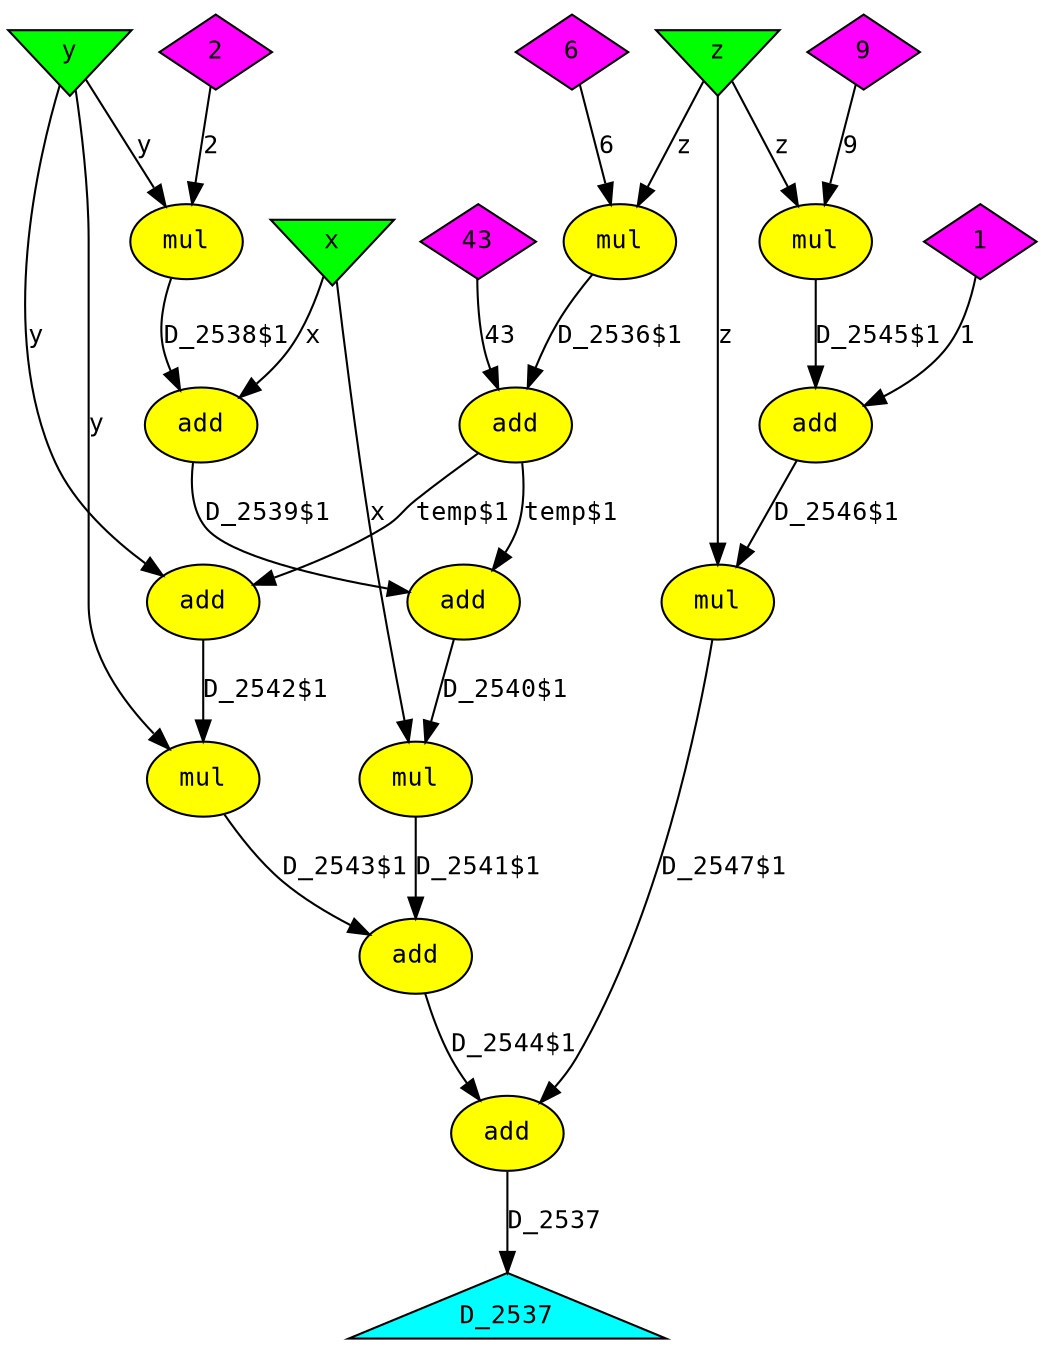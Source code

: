 digraph foo
{
  graph [rankdir="TB", nodesep = "0.175"];
  node [fontname="Courier", fontsize="12", style="filled"];
  edge [fontname="Courier", fontsize="12"];

  D_2537  [label="D_2537", ntype="outvar", argix="0", dataspec="s32", bb="-1", shape="triangle", fillcolor="cyan"];
  add_1  [label="add", ntype="operation", argix="-1", dataspec="na", bb="1", shape="ellipse", fillcolor="yellow"];
  add_10  [label="add", ntype="operation", argix="-1", dataspec="na", bb="1", shape="ellipse", fillcolor="yellow"];
  add_12  [label="add", ntype="operation", argix="-1", dataspec="na", bb="1", shape="ellipse", fillcolor="yellow"];
  add_3  [label="add", ntype="operation", argix="-1", dataspec="na", bb="1", shape="ellipse", fillcolor="yellow"];
  add_4  [label="add", ntype="operation", argix="-1", dataspec="na", bb="1", shape="ellipse", fillcolor="yellow"];
  add_6  [label="add", ntype="operation", argix="-1", dataspec="na", bb="1", shape="ellipse", fillcolor="yellow"];
  add_8  [label="add", ntype="operation", argix="-1", dataspec="na", bb="1", shape="ellipse", fillcolor="yellow"];
  cnst1  [label="1", ntype="constant", argix="-1", dataspec="s32", bb="-1", shape="diamond", fillcolor="magenta"];
  cnst2  [label="2", ntype="constant", argix="-1", dataspec="s32", bb="-1", shape="diamond", fillcolor="magenta"];
  cnst43  [label="43", ntype="constant", argix="-1", dataspec="s32", bb="-1", shape="diamond", fillcolor="magenta"];
  cnst6  [label="6", ntype="constant", argix="-1", dataspec="s32", bb="-1", shape="diamond", fillcolor="magenta"];
  cnst9  [label="9", ntype="constant", argix="-1", dataspec="s32", bb="-1", shape="diamond", fillcolor="magenta"];
  mul_0  [label="mul", ntype="operation", argix="-1", dataspec="na", bb="1", shape="ellipse", fillcolor="yellow"];
  mul_11  [label="mul", ntype="operation", argix="-1", dataspec="na", bb="1", shape="ellipse", fillcolor="yellow"];
  mul_2  [label="mul", ntype="operation", argix="-1", dataspec="na", bb="1", shape="ellipse", fillcolor="yellow"];
  mul_5  [label="mul", ntype="operation", argix="-1", dataspec="na", bb="1", shape="ellipse", fillcolor="yellow"];
  mul_7  [label="mul", ntype="operation", argix="-1", dataspec="na", bb="1", shape="ellipse", fillcolor="yellow"];
  mul_9  [label="mul", ntype="operation", argix="-1", dataspec="na", bb="1", shape="ellipse", fillcolor="yellow"];
  x  [label="x", ntype="invar", argix="0", dataspec="s32", bb="-1", shape="invtriangle", fillcolor="green"];
  y  [label="y", ntype="invar", argix="1", dataspec="s32", bb="-1", shape="invtriangle", fillcolor="green"];
  z  [label="z", ntype="invar", argix="2", dataspec="s32", bb="-1", shape="invtriangle", fillcolor="green"];

  add_10 -> mul_11  [label="D_2546$1", etype="D", vtype="localvar", order="1", argix="-1", dataspec="s32"];
  add_12 -> D_2537  [label="D_2537", etype="D", vtype="outarg", order="1", argix="-1", dataspec="s32"];
  add_1 -> add_4  [label="temp$1", etype="D", vtype="localvar", order="2", argix="-1", dataspec="s32"];
  add_1 -> add_6  [label="temp$1", etype="D", vtype="localvar", order="2", argix="-1", dataspec="s32"];
  add_3 -> add_4  [label="D_2539$1", etype="D", vtype="localvar", order="1", argix="-1", dataspec="s32"];
  add_4 -> mul_5  [label="D_2540$1", etype="D", vtype="localvar", order="1", argix="-1", dataspec="s32"];
  add_6 -> mul_7  [label="D_2542$1", etype="D", vtype="localvar", order="1", argix="-1", dataspec="s32"];
  add_8 -> add_12  [label="D_2544$1", etype="D", vtype="localvar", order="1", argix="-1", dataspec="s32"];
  cnst1 -> add_10  [label="1", etype="D", vtype="globalvar", order="2", argix="-1", dataspec="s32"];
  cnst2 -> mul_2  [label="2", etype="D", vtype="globalvar", order="2", argix="-1", dataspec="s32"];
  cnst43 -> add_1  [label="43", etype="D", vtype="globalvar", order="2", argix="-1", dataspec="s32"];
  cnst6 -> mul_0  [label="6", etype="D", vtype="globalvar", order="2", argix="-1", dataspec="s32"];
  cnst9 -> mul_9  [label="9", etype="D", vtype="globalvar", order="2", argix="-1", dataspec="s32"];
  mul_0 -> add_1  [label="D_2536$1", etype="D", vtype="localvar", order="1", argix="-1", dataspec="s32"];
  mul_11 -> add_12  [label="D_2547$1", etype="D", vtype="localvar", order="2", argix="-1", dataspec="s32"];
  mul_2 -> add_3  [label="D_2538$1", etype="D", vtype="localvar", order="1", argix="-1", dataspec="s32"];
  mul_5 -> add_8  [label="D_2541$1", etype="D", vtype="localvar", order="1", argix="-1", dataspec="s32"];
  mul_7 -> add_8  [label="D_2543$1", etype="D", vtype="localvar", order="2", argix="-1", dataspec="s32"];
  mul_9 -> add_10  [label="D_2545$1", etype="D", vtype="localvar", order="1", argix="-1", dataspec="s32"];
  x -> add_3  [label="x", etype="D", vtype="inarg", order="2", argix="-1", dataspec="s32"];
  x -> mul_5  [label="x", etype="D", vtype="inarg", order="2", argix="-1", dataspec="s32"];
  y -> add_6  [label="y", etype="D", vtype="inarg", order="1", argix="-1", dataspec="s32"];
  y -> mul_2  [label="y", etype="D", vtype="inarg", order="1", argix="-1", dataspec="s32"];
  y -> mul_7  [label="y", etype="D", vtype="inarg", order="2", argix="-1", dataspec="s32"];
  z -> mul_0  [label="z", etype="D", vtype="inarg", order="1", argix="-1", dataspec="s32"];
  z -> mul_11  [label="z", etype="D", vtype="inarg", order="2", argix="-1", dataspec="s32"];
  z -> mul_9  [label="z", etype="D", vtype="inarg", order="1", argix="-1", dataspec="s32"];

}
